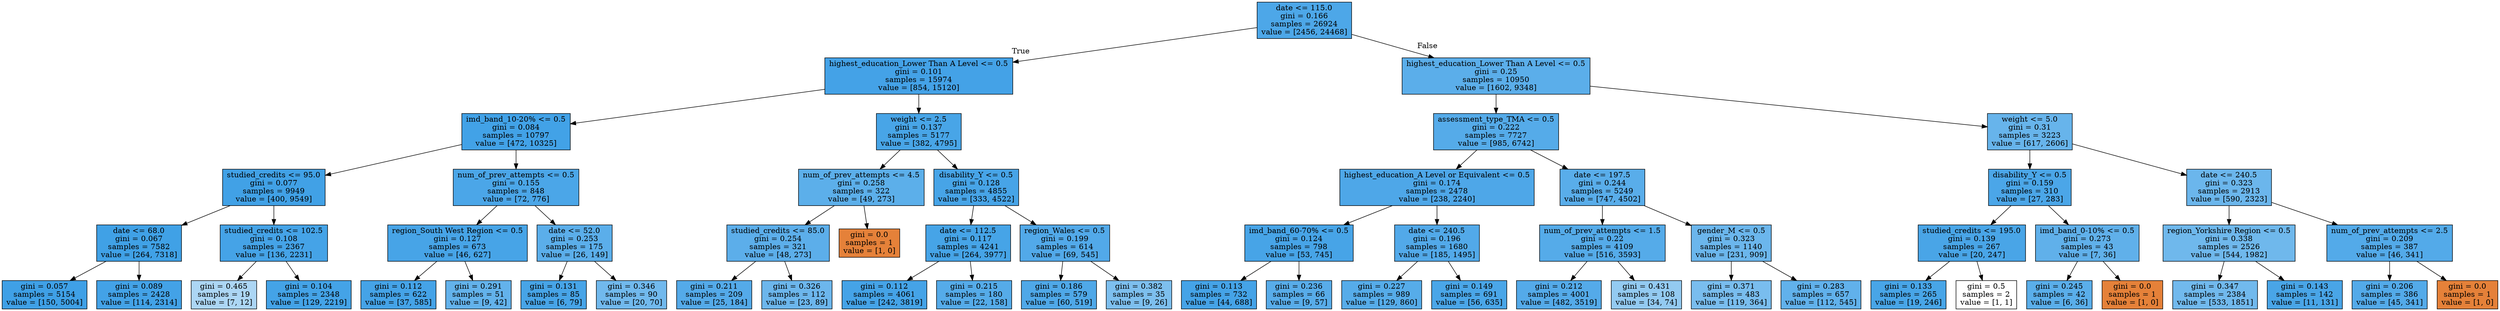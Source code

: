 digraph Tree {
node [shape=box, style="filled", color="black"] ;
0 [label="date <= 115.0\ngini = 0.166\nsamples = 26924\nvalue = [2456, 24468]", fillcolor="#399de5e5"] ;
1 [label="highest_education_Lower Than A Level <= 0.5\ngini = 0.101\nsamples = 15974\nvalue = [854, 15120]", fillcolor="#399de5f1"] ;
0 -> 1 [labeldistance=2.5, labelangle=45, headlabel="True"] ;
2 [label="imd_band_10-20% <= 0.5\ngini = 0.084\nsamples = 10797\nvalue = [472, 10325]", fillcolor="#399de5f3"] ;
1 -> 2 ;
3 [label="studied_credits <= 95.0\ngini = 0.077\nsamples = 9949\nvalue = [400, 9549]", fillcolor="#399de5f4"] ;
2 -> 3 ;
4 [label="date <= 68.0\ngini = 0.067\nsamples = 7582\nvalue = [264, 7318]", fillcolor="#399de5f6"] ;
3 -> 4 ;
5 [label="gini = 0.057\nsamples = 5154\nvalue = [150, 5004]", fillcolor="#399de5f7"] ;
4 -> 5 ;
6 [label="gini = 0.089\nsamples = 2428\nvalue = [114, 2314]", fillcolor="#399de5f2"] ;
4 -> 6 ;
7 [label="studied_credits <= 102.5\ngini = 0.108\nsamples = 2367\nvalue = [136, 2231]", fillcolor="#399de5ef"] ;
3 -> 7 ;
8 [label="gini = 0.465\nsamples = 19\nvalue = [7, 12]", fillcolor="#399de56a"] ;
7 -> 8 ;
9 [label="gini = 0.104\nsamples = 2348\nvalue = [129, 2219]", fillcolor="#399de5f0"] ;
7 -> 9 ;
10 [label="num_of_prev_attempts <= 0.5\ngini = 0.155\nsamples = 848\nvalue = [72, 776]", fillcolor="#399de5e7"] ;
2 -> 10 ;
11 [label="region_South West Region <= 0.5\ngini = 0.127\nsamples = 673\nvalue = [46, 627]", fillcolor="#399de5ec"] ;
10 -> 11 ;
12 [label="gini = 0.112\nsamples = 622\nvalue = [37, 585]", fillcolor="#399de5ef"] ;
11 -> 12 ;
13 [label="gini = 0.291\nsamples = 51\nvalue = [9, 42]", fillcolor="#399de5c8"] ;
11 -> 13 ;
14 [label="date <= 52.0\ngini = 0.253\nsamples = 175\nvalue = [26, 149]", fillcolor="#399de5d3"] ;
10 -> 14 ;
15 [label="gini = 0.131\nsamples = 85\nvalue = [6, 79]", fillcolor="#399de5ec"] ;
14 -> 15 ;
16 [label="gini = 0.346\nsamples = 90\nvalue = [20, 70]", fillcolor="#399de5b6"] ;
14 -> 16 ;
17 [label="weight <= 2.5\ngini = 0.137\nsamples = 5177\nvalue = [382, 4795]", fillcolor="#399de5eb"] ;
1 -> 17 ;
18 [label="num_of_prev_attempts <= 4.5\ngini = 0.258\nsamples = 322\nvalue = [49, 273]", fillcolor="#399de5d1"] ;
17 -> 18 ;
19 [label="studied_credits <= 85.0\ngini = 0.254\nsamples = 321\nvalue = [48, 273]", fillcolor="#399de5d2"] ;
18 -> 19 ;
20 [label="gini = 0.211\nsamples = 209\nvalue = [25, 184]", fillcolor="#399de5dc"] ;
19 -> 20 ;
21 [label="gini = 0.326\nsamples = 112\nvalue = [23, 89]", fillcolor="#399de5bd"] ;
19 -> 21 ;
22 [label="gini = 0.0\nsamples = 1\nvalue = [1, 0]", fillcolor="#e58139ff"] ;
18 -> 22 ;
23 [label="disability_Y <= 0.5\ngini = 0.128\nsamples = 4855\nvalue = [333, 4522]", fillcolor="#399de5ec"] ;
17 -> 23 ;
24 [label="date <= 112.5\ngini = 0.117\nsamples = 4241\nvalue = [264, 3977]", fillcolor="#399de5ee"] ;
23 -> 24 ;
25 [label="gini = 0.112\nsamples = 4061\nvalue = [242, 3819]", fillcolor="#399de5ef"] ;
24 -> 25 ;
26 [label="gini = 0.215\nsamples = 180\nvalue = [22, 158]", fillcolor="#399de5db"] ;
24 -> 26 ;
27 [label="region_Wales <= 0.5\ngini = 0.199\nsamples = 614\nvalue = [69, 545]", fillcolor="#399de5df"] ;
23 -> 27 ;
28 [label="gini = 0.186\nsamples = 579\nvalue = [60, 519]", fillcolor="#399de5e2"] ;
27 -> 28 ;
29 [label="gini = 0.382\nsamples = 35\nvalue = [9, 26]", fillcolor="#399de5a7"] ;
27 -> 29 ;
30 [label="highest_education_Lower Than A Level <= 0.5\ngini = 0.25\nsamples = 10950\nvalue = [1602, 9348]", fillcolor="#399de5d3"] ;
0 -> 30 [labeldistance=2.5, labelangle=-45, headlabel="False"] ;
31 [label="assessment_type_TMA <= 0.5\ngini = 0.222\nsamples = 7727\nvalue = [985, 6742]", fillcolor="#399de5da"] ;
30 -> 31 ;
32 [label="highest_education_A Level or Equivalent <= 0.5\ngini = 0.174\nsamples = 2478\nvalue = [238, 2240]", fillcolor="#399de5e4"] ;
31 -> 32 ;
33 [label="imd_band_60-70% <= 0.5\ngini = 0.124\nsamples = 798\nvalue = [53, 745]", fillcolor="#399de5ed"] ;
32 -> 33 ;
34 [label="gini = 0.113\nsamples = 732\nvalue = [44, 688]", fillcolor="#399de5ef"] ;
33 -> 34 ;
35 [label="gini = 0.236\nsamples = 66\nvalue = [9, 57]", fillcolor="#399de5d7"] ;
33 -> 35 ;
36 [label="date <= 240.5\ngini = 0.196\nsamples = 1680\nvalue = [185, 1495]", fillcolor="#399de5df"] ;
32 -> 36 ;
37 [label="gini = 0.227\nsamples = 989\nvalue = [129, 860]", fillcolor="#399de5d9"] ;
36 -> 37 ;
38 [label="gini = 0.149\nsamples = 691\nvalue = [56, 635]", fillcolor="#399de5e9"] ;
36 -> 38 ;
39 [label="date <= 197.5\ngini = 0.244\nsamples = 5249\nvalue = [747, 4502]", fillcolor="#399de5d5"] ;
31 -> 39 ;
40 [label="num_of_prev_attempts <= 1.5\ngini = 0.22\nsamples = 4109\nvalue = [516, 3593]", fillcolor="#399de5da"] ;
39 -> 40 ;
41 [label="gini = 0.212\nsamples = 4001\nvalue = [482, 3519]", fillcolor="#399de5dc"] ;
40 -> 41 ;
42 [label="gini = 0.431\nsamples = 108\nvalue = [34, 74]", fillcolor="#399de58a"] ;
40 -> 42 ;
43 [label="gender_M <= 0.5\ngini = 0.323\nsamples = 1140\nvalue = [231, 909]", fillcolor="#399de5be"] ;
39 -> 43 ;
44 [label="gini = 0.371\nsamples = 483\nvalue = [119, 364]", fillcolor="#399de5ac"] ;
43 -> 44 ;
45 [label="gini = 0.283\nsamples = 657\nvalue = [112, 545]", fillcolor="#399de5cb"] ;
43 -> 45 ;
46 [label="weight <= 5.0\ngini = 0.31\nsamples = 3223\nvalue = [617, 2606]", fillcolor="#399de5c3"] ;
30 -> 46 ;
47 [label="disability_Y <= 0.5\ngini = 0.159\nsamples = 310\nvalue = [27, 283]", fillcolor="#399de5e7"] ;
46 -> 47 ;
48 [label="studied_credits <= 195.0\ngini = 0.139\nsamples = 267\nvalue = [20, 247]", fillcolor="#399de5ea"] ;
47 -> 48 ;
49 [label="gini = 0.133\nsamples = 265\nvalue = [19, 246]", fillcolor="#399de5eb"] ;
48 -> 49 ;
50 [label="gini = 0.5\nsamples = 2\nvalue = [1, 1]", fillcolor="#e5813900"] ;
48 -> 50 ;
51 [label="imd_band_0-10% <= 0.5\ngini = 0.273\nsamples = 43\nvalue = [7, 36]", fillcolor="#399de5cd"] ;
47 -> 51 ;
52 [label="gini = 0.245\nsamples = 42\nvalue = [6, 36]", fillcolor="#399de5d4"] ;
51 -> 52 ;
53 [label="gini = 0.0\nsamples = 1\nvalue = [1, 0]", fillcolor="#e58139ff"] ;
51 -> 53 ;
54 [label="date <= 240.5\ngini = 0.323\nsamples = 2913\nvalue = [590, 2323]", fillcolor="#399de5be"] ;
46 -> 54 ;
55 [label="region_Yorkshire Region <= 0.5\ngini = 0.338\nsamples = 2526\nvalue = [544, 1982]", fillcolor="#399de5b9"] ;
54 -> 55 ;
56 [label="gini = 0.347\nsamples = 2384\nvalue = [533, 1851]", fillcolor="#399de5b6"] ;
55 -> 56 ;
57 [label="gini = 0.143\nsamples = 142\nvalue = [11, 131]", fillcolor="#399de5ea"] ;
55 -> 57 ;
58 [label="num_of_prev_attempts <= 2.5\ngini = 0.209\nsamples = 387\nvalue = [46, 341]", fillcolor="#399de5dd"] ;
54 -> 58 ;
59 [label="gini = 0.206\nsamples = 386\nvalue = [45, 341]", fillcolor="#399de5dd"] ;
58 -> 59 ;
60 [label="gini = 0.0\nsamples = 1\nvalue = [1, 0]", fillcolor="#e58139ff"] ;
58 -> 60 ;
}